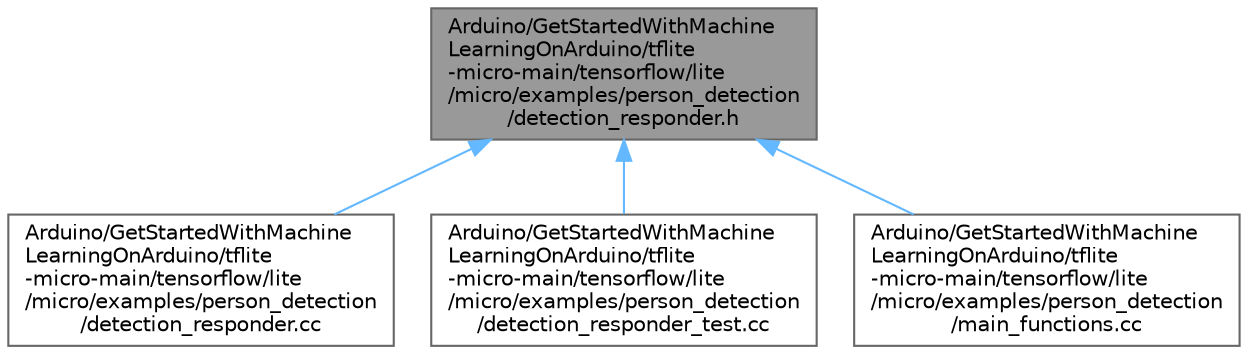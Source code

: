 digraph "Arduino/GetStartedWithMachineLearningOnArduino/tflite-micro-main/tensorflow/lite/micro/examples/person_detection/detection_responder.h"
{
 // LATEX_PDF_SIZE
  bgcolor="transparent";
  edge [fontname=Helvetica,fontsize=10,labelfontname=Helvetica,labelfontsize=10];
  node [fontname=Helvetica,fontsize=10,shape=box,height=0.2,width=0.4];
  Node1 [id="Node000001",label="Arduino/GetStartedWithMachine\lLearningOnArduino/tflite\l-micro-main/tensorflow/lite\l/micro/examples/person_detection\l/detection_responder.h",height=0.2,width=0.4,color="gray40", fillcolor="grey60", style="filled", fontcolor="black",tooltip=" "];
  Node1 -> Node2 [id="edge4_Node000001_Node000002",dir="back",color="steelblue1",style="solid",tooltip=" "];
  Node2 [id="Node000002",label="Arduino/GetStartedWithMachine\lLearningOnArduino/tflite\l-micro-main/tensorflow/lite\l/micro/examples/person_detection\l/detection_responder.cc",height=0.2,width=0.4,color="grey40", fillcolor="white", style="filled",URL="$detection__responder_8cc.html",tooltip=" "];
  Node1 -> Node3 [id="edge5_Node000001_Node000003",dir="back",color="steelblue1",style="solid",tooltip=" "];
  Node3 [id="Node000003",label="Arduino/GetStartedWithMachine\lLearningOnArduino/tflite\l-micro-main/tensorflow/lite\l/micro/examples/person_detection\l/detection_responder_test.cc",height=0.2,width=0.4,color="grey40", fillcolor="white", style="filled",URL="$detection__responder__test_8cc.html",tooltip=" "];
  Node1 -> Node4 [id="edge6_Node000001_Node000004",dir="back",color="steelblue1",style="solid",tooltip=" "];
  Node4 [id="Node000004",label="Arduino/GetStartedWithMachine\lLearningOnArduino/tflite\l-micro-main/tensorflow/lite\l/micro/examples/person_detection\l/main_functions.cc",height=0.2,width=0.4,color="grey40", fillcolor="white", style="filled",URL="$main__functions_8cc.html",tooltip=" "];
}
